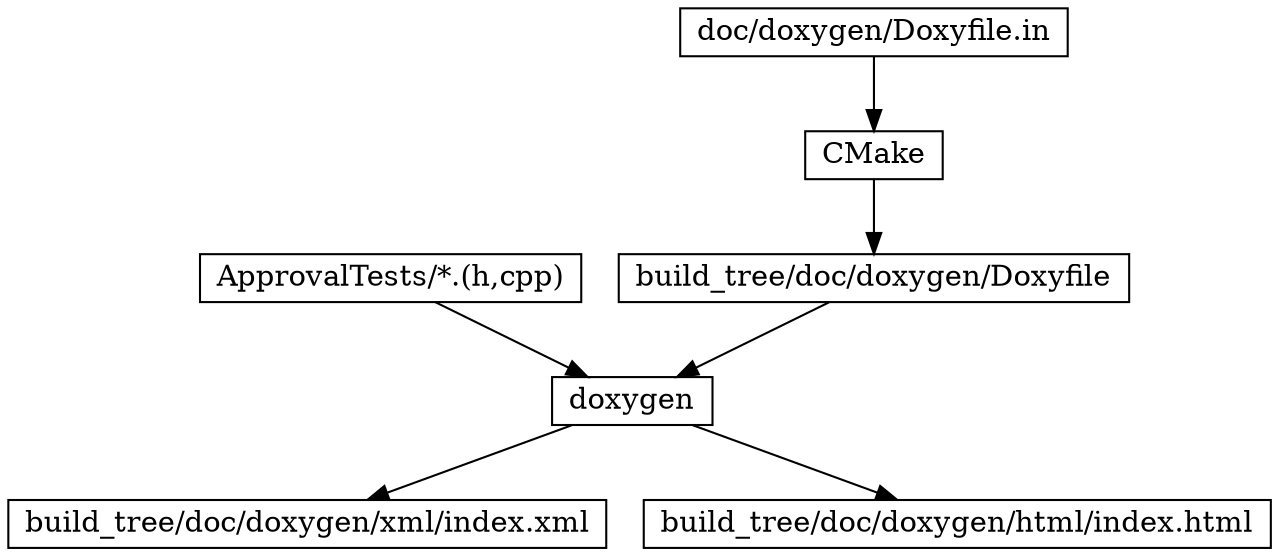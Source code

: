 digraph doxygen_flow {
    rankdir = "TB"
    node [fontsize = 14, shape = box, height = 0.25]
    edge [fontsize = 14]

    "CMake"

    "Doxyfile.in" [label = "doc/doxygen/Doxyfile.in"]
    "Doxyfile.in" -> "CMake"
    "Doxyfile" [label = "build_tree/doc/doxygen/Doxyfile"]
    "CMake" -> "Doxyfile"

    "doxygen"

    "Doxyfile" -> "doxygen"
    "ApprovalTests" [label = "ApprovalTests/*.(h,cpp)"]
    "ApprovalTests" -> "doxygen"

    "index.xml" [label = "build_tree/doc/doxygen/xml/index.xml"]
    "doxygen" -> "index.xml"

    "index.html" [label = "build_tree/doc/doxygen/html/index.html"]
    "doxygen" -> "index.html"
}
